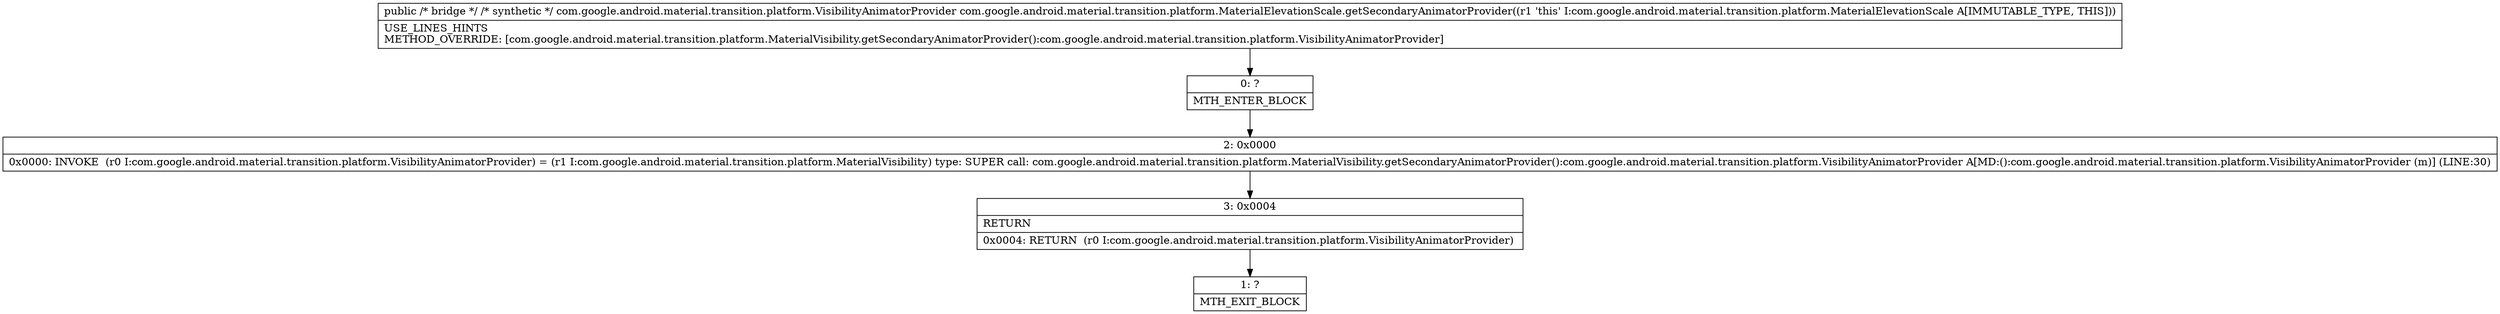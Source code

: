 digraph "CFG forcom.google.android.material.transition.platform.MaterialElevationScale.getSecondaryAnimatorProvider()Lcom\/google\/android\/material\/transition\/platform\/VisibilityAnimatorProvider;" {
Node_0 [shape=record,label="{0\:\ ?|MTH_ENTER_BLOCK\l}"];
Node_2 [shape=record,label="{2\:\ 0x0000|0x0000: INVOKE  (r0 I:com.google.android.material.transition.platform.VisibilityAnimatorProvider) = (r1 I:com.google.android.material.transition.platform.MaterialVisibility) type: SUPER call: com.google.android.material.transition.platform.MaterialVisibility.getSecondaryAnimatorProvider():com.google.android.material.transition.platform.VisibilityAnimatorProvider A[MD:():com.google.android.material.transition.platform.VisibilityAnimatorProvider (m)] (LINE:30)\l}"];
Node_3 [shape=record,label="{3\:\ 0x0004|RETURN\l|0x0004: RETURN  (r0 I:com.google.android.material.transition.platform.VisibilityAnimatorProvider) \l}"];
Node_1 [shape=record,label="{1\:\ ?|MTH_EXIT_BLOCK\l}"];
MethodNode[shape=record,label="{public \/* bridge *\/ \/* synthetic *\/ com.google.android.material.transition.platform.VisibilityAnimatorProvider com.google.android.material.transition.platform.MaterialElevationScale.getSecondaryAnimatorProvider((r1 'this' I:com.google.android.material.transition.platform.MaterialElevationScale A[IMMUTABLE_TYPE, THIS]))  | USE_LINES_HINTS\lMETHOD_OVERRIDE: [com.google.android.material.transition.platform.MaterialVisibility.getSecondaryAnimatorProvider():com.google.android.material.transition.platform.VisibilityAnimatorProvider]\l}"];
MethodNode -> Node_0;Node_0 -> Node_2;
Node_2 -> Node_3;
Node_3 -> Node_1;
}

